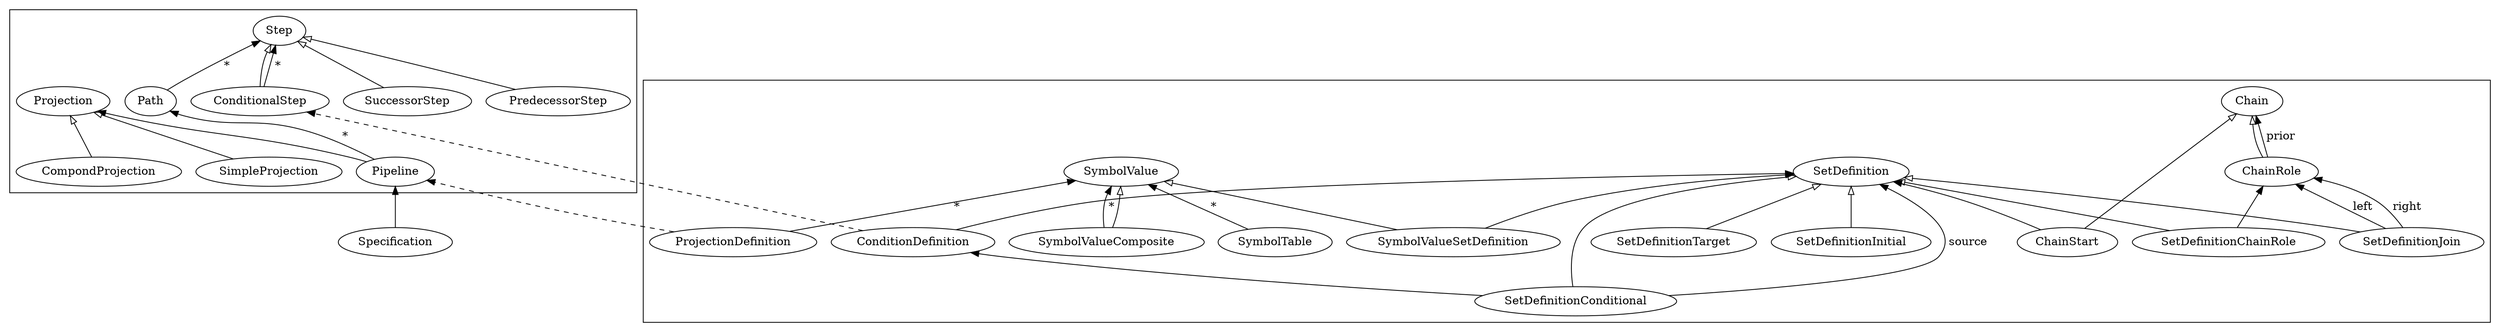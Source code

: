 digraph "Specification Parser" {
    rankdir=BT

    subgraph cluster_pipelines {
        PredecessorStep, SuccessorStep, ConditionalStep -> Step [arrowhead=empty]
        Path, ConditionalStep -> Step [label=" *"]
        Pipeline -> Path [label=" *"]
        Pipeline -> Projection
        SimpleProjection, CompondProjection -> Projection [arrowhead=empty]
    }

    subgraph cluster_definitions {
        SetDefinitionInitial, SetDefinitionTarget, SetDefinitionChainRole, SetDefinitionJoin, SetDefinitionConditional -> SetDefinition [arrowhead=empty]
        ChainRole, ChainStart -> Chain [arrowhead=empty]
        SetDefinitionChainRole -> ChainRole
        SetDefinitionJoin -> ChainRole [label=" left"]
        SetDefinitionJoin -> ChainRole [label=" right"]
        SetDefinitionConditional -> SetDefinition [label=" source"]
        SetDefinitionConditional -> ConditionDefinition
        ChainStart -> SetDefinition
        ChainRole -> Chain [label=" prior"]

        ConditionDefinition -> SetDefinition
        ConditionDefinition -> ConditionalStep [style=dashed]
        ProjectionDefinition -> SymbolValue [label=" *"]
        ProjectionDefinition -> Pipeline [style=dashed]
        SymbolTable -> SymbolValue [label=" *"]
        SymbolValueComposite, SymbolValueSetDefinition -> SymbolValue [arrowhead=empty]
        SymbolValueComposite -> SymbolValue [label=" *"]
        SymbolValueSetDefinition -> SetDefinition
        
    }

    Specification -> Pipeline

}